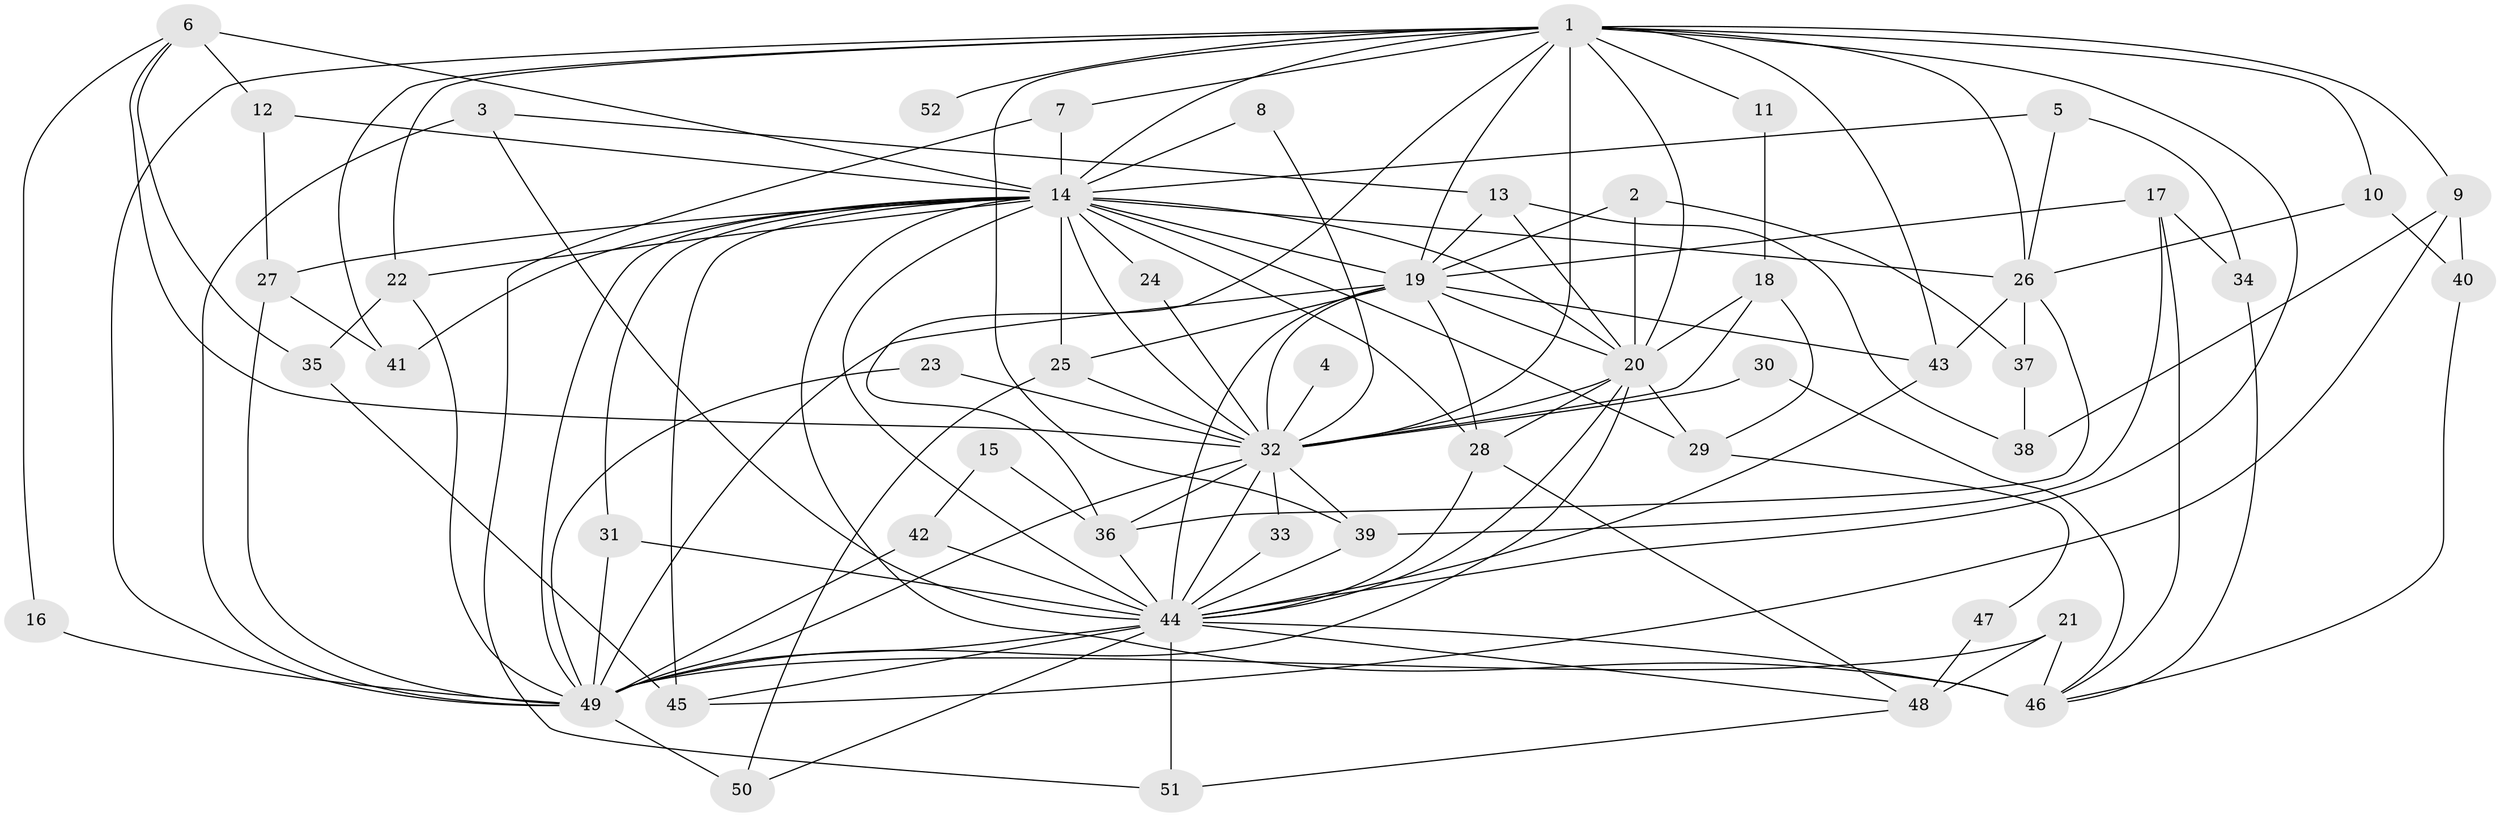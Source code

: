 // original degree distribution, {17: 0.019230769230769232, 25: 0.009615384615384616, 23: 0.009615384615384616, 21: 0.028846153846153848, 18: 0.009615384615384616, 22: 0.009615384615384616, 14: 0.009615384615384616, 6: 0.019230769230769232, 9: 0.019230769230769232, 4: 0.08653846153846154, 3: 0.23076923076923078, 2: 0.5, 5: 0.04807692307692308}
// Generated by graph-tools (version 1.1) at 2025/01/03/09/25 03:01:32]
// undirected, 52 vertices, 131 edges
graph export_dot {
graph [start="1"]
  node [color=gray90,style=filled];
  1;
  2;
  3;
  4;
  5;
  6;
  7;
  8;
  9;
  10;
  11;
  12;
  13;
  14;
  15;
  16;
  17;
  18;
  19;
  20;
  21;
  22;
  23;
  24;
  25;
  26;
  27;
  28;
  29;
  30;
  31;
  32;
  33;
  34;
  35;
  36;
  37;
  38;
  39;
  40;
  41;
  42;
  43;
  44;
  45;
  46;
  47;
  48;
  49;
  50;
  51;
  52;
  1 -- 7 [weight=1.0];
  1 -- 9 [weight=2.0];
  1 -- 10 [weight=1.0];
  1 -- 11 [weight=1.0];
  1 -- 14 [weight=5.0];
  1 -- 19 [weight=2.0];
  1 -- 20 [weight=3.0];
  1 -- 22 [weight=1.0];
  1 -- 26 [weight=2.0];
  1 -- 32 [weight=3.0];
  1 -- 36 [weight=1.0];
  1 -- 39 [weight=1.0];
  1 -- 41 [weight=1.0];
  1 -- 43 [weight=1.0];
  1 -- 44 [weight=4.0];
  1 -- 49 [weight=2.0];
  1 -- 52 [weight=1.0];
  2 -- 19 [weight=1.0];
  2 -- 20 [weight=1.0];
  2 -- 37 [weight=1.0];
  3 -- 13 [weight=1.0];
  3 -- 44 [weight=1.0];
  3 -- 49 [weight=1.0];
  4 -- 32 [weight=1.0];
  5 -- 14 [weight=1.0];
  5 -- 26 [weight=1.0];
  5 -- 34 [weight=1.0];
  6 -- 12 [weight=1.0];
  6 -- 14 [weight=2.0];
  6 -- 16 [weight=1.0];
  6 -- 32 [weight=1.0];
  6 -- 35 [weight=1.0];
  7 -- 14 [weight=1.0];
  7 -- 51 [weight=1.0];
  8 -- 14 [weight=1.0];
  8 -- 32 [weight=1.0];
  9 -- 38 [weight=1.0];
  9 -- 40 [weight=1.0];
  9 -- 45 [weight=1.0];
  10 -- 26 [weight=1.0];
  10 -- 40 [weight=1.0];
  11 -- 18 [weight=1.0];
  12 -- 14 [weight=2.0];
  12 -- 27 [weight=1.0];
  13 -- 19 [weight=1.0];
  13 -- 20 [weight=1.0];
  13 -- 38 [weight=1.0];
  14 -- 19 [weight=3.0];
  14 -- 20 [weight=2.0];
  14 -- 22 [weight=1.0];
  14 -- 24 [weight=1.0];
  14 -- 25 [weight=1.0];
  14 -- 26 [weight=1.0];
  14 -- 27 [weight=2.0];
  14 -- 28 [weight=1.0];
  14 -- 29 [weight=1.0];
  14 -- 31 [weight=1.0];
  14 -- 32 [weight=2.0];
  14 -- 41 [weight=1.0];
  14 -- 44 [weight=5.0];
  14 -- 45 [weight=2.0];
  14 -- 46 [weight=3.0];
  14 -- 49 [weight=2.0];
  15 -- 36 [weight=1.0];
  15 -- 42 [weight=1.0];
  16 -- 49 [weight=1.0];
  17 -- 19 [weight=1.0];
  17 -- 34 [weight=1.0];
  17 -- 39 [weight=1.0];
  17 -- 46 [weight=1.0];
  18 -- 20 [weight=1.0];
  18 -- 29 [weight=1.0];
  18 -- 32 [weight=2.0];
  19 -- 20 [weight=1.0];
  19 -- 25 [weight=2.0];
  19 -- 28 [weight=1.0];
  19 -- 32 [weight=1.0];
  19 -- 43 [weight=1.0];
  19 -- 44 [weight=3.0];
  19 -- 49 [weight=1.0];
  20 -- 28 [weight=1.0];
  20 -- 29 [weight=1.0];
  20 -- 32 [weight=2.0];
  20 -- 44 [weight=2.0];
  20 -- 49 [weight=2.0];
  21 -- 46 [weight=1.0];
  21 -- 48 [weight=1.0];
  21 -- 49 [weight=1.0];
  22 -- 35 [weight=1.0];
  22 -- 49 [weight=1.0];
  23 -- 32 [weight=1.0];
  23 -- 49 [weight=1.0];
  24 -- 32 [weight=1.0];
  25 -- 32 [weight=1.0];
  25 -- 50 [weight=1.0];
  26 -- 36 [weight=1.0];
  26 -- 37 [weight=2.0];
  26 -- 43 [weight=1.0];
  27 -- 41 [weight=1.0];
  27 -- 49 [weight=1.0];
  28 -- 44 [weight=1.0];
  28 -- 48 [weight=1.0];
  29 -- 47 [weight=1.0];
  30 -- 32 [weight=1.0];
  30 -- 46 [weight=1.0];
  31 -- 44 [weight=1.0];
  31 -- 49 [weight=1.0];
  32 -- 33 [weight=1.0];
  32 -- 36 [weight=2.0];
  32 -- 39 [weight=1.0];
  32 -- 44 [weight=2.0];
  32 -- 49 [weight=1.0];
  33 -- 44 [weight=1.0];
  34 -- 46 [weight=1.0];
  35 -- 45 [weight=1.0];
  36 -- 44 [weight=1.0];
  37 -- 38 [weight=1.0];
  39 -- 44 [weight=1.0];
  40 -- 46 [weight=1.0];
  42 -- 44 [weight=2.0];
  42 -- 49 [weight=1.0];
  43 -- 44 [weight=1.0];
  44 -- 45 [weight=2.0];
  44 -- 46 [weight=2.0];
  44 -- 48 [weight=1.0];
  44 -- 49 [weight=3.0];
  44 -- 50 [weight=1.0];
  44 -- 51 [weight=1.0];
  47 -- 48 [weight=1.0];
  48 -- 51 [weight=1.0];
  49 -- 50 [weight=1.0];
}
